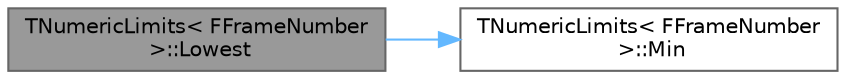 digraph "TNumericLimits&lt; FFrameNumber &gt;::Lowest"
{
 // INTERACTIVE_SVG=YES
 // LATEX_PDF_SIZE
  bgcolor="transparent";
  edge [fontname=Helvetica,fontsize=10,labelfontname=Helvetica,labelfontsize=10];
  node [fontname=Helvetica,fontsize=10,shape=box,height=0.2,width=0.4];
  rankdir="LR";
  Node1 [id="Node000001",label="TNumericLimits\< FFrameNumber\l \>::Lowest",height=0.2,width=0.4,color="gray40", fillcolor="grey60", style="filled", fontcolor="black",tooltip=" "];
  Node1 -> Node2 [id="edge1_Node000001_Node000002",color="steelblue1",style="solid",tooltip=" "];
  Node2 [id="Node000002",label="TNumericLimits\< FFrameNumber\l \>::Min",height=0.2,width=0.4,color="grey40", fillcolor="white", style="filled",URL="$d7/d34/structTNumericLimits_3_01FFrameNumber_01_4.html#aebf7965622a793e7f771d8f52c4499e2",tooltip=" "];
}
